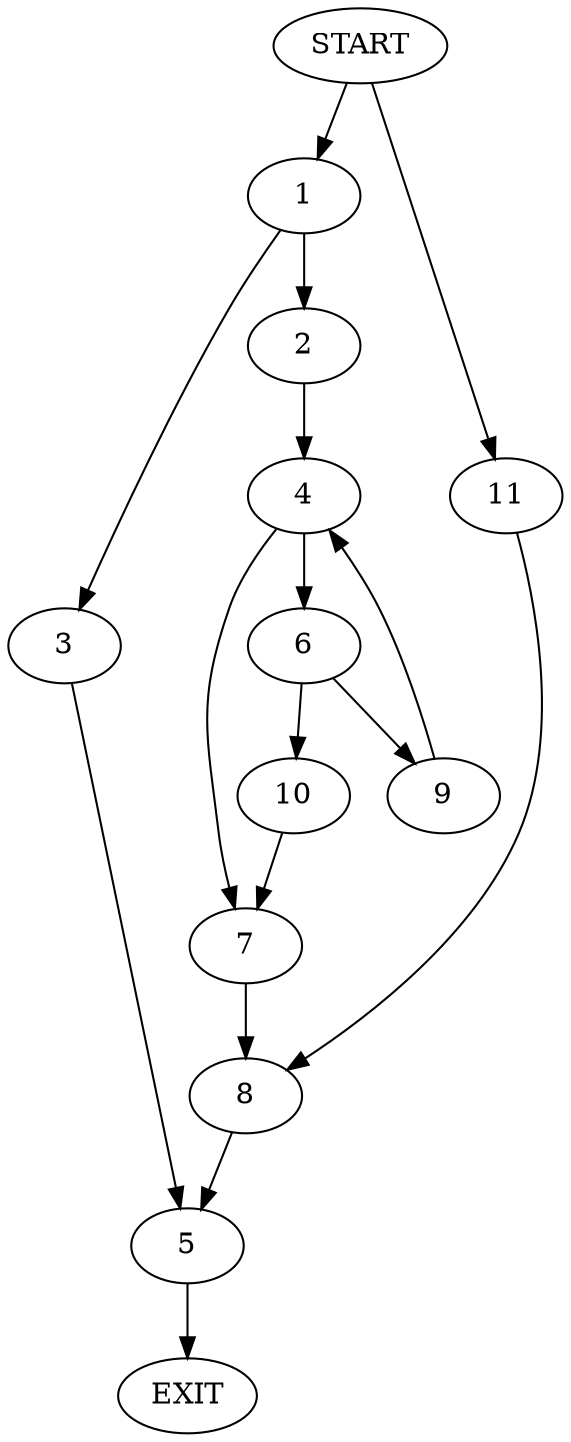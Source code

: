 digraph {
0 [label="START"]
12 [label="EXIT"]
0 -> 1
1 -> 2
1 -> 3
2 -> 4
3 -> 5
4 -> 6
4 -> 7
7 -> 8
6 -> 9
6 -> 10
9 -> 4
10 -> 7
8 -> 5
0 -> 11
11 -> 8
5 -> 12
}
